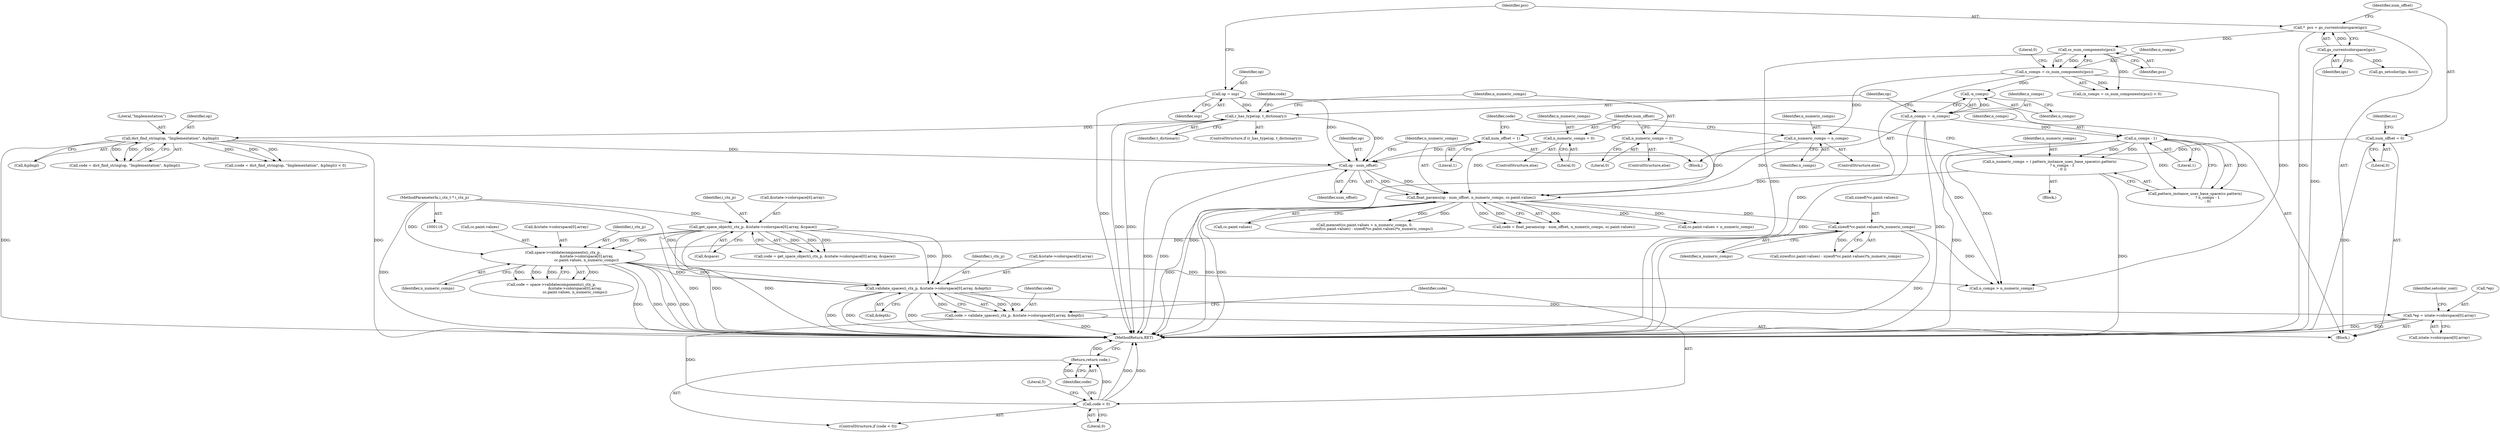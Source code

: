 digraph "0_ghostscript_b326a71659b7837d3acde954b18bda1a6f5e9498@array" {
"1000337" [label="(Call,validate_spaces(i_ctx_p, &istate->colorspace[0].array, &depth))"];
"1000290" [label="(Call,space->validatecomponents(i_ctx_p,\n                                         &istate->colorspace[0].array,\n                                         cc.paint.values, n_numeric_comps))"];
"1000265" [label="(Call,get_space_object(i_ctx_p, &istate->colorspace[0].array, &space))"];
"1000117" [label="(MethodParameterIn,i_ctx_t * i_ctx_p)"];
"1000254" [label="(Call,sizeof(*cc.paint.values)*n_numeric_comps)"];
"1000222" [label="(Call,float_params(op - num_offset, n_numeric_comps, cc.paint.values))"];
"1000223" [label="(Call,op - num_offset)"];
"1000167" [label="(Call,dict_find_string(op, \"Implementation\", &pImpl))"];
"1000157" [label="(Call,r_has_type(op, t_dictionary))"];
"1000120" [label="(Call,op = osp)"];
"1000213" [label="(Call,num_offset = 1)"];
"1000133" [label="(Call,num_offset = 0)"];
"1000194" [label="(Call,n_numeric_comps = ( pattern_instance_uses_base_space(cc.pattern)\n                      ? n_comps - 1\n                      : 0 ))"];
"1000201" [label="(Call,n_comps - 1)"];
"1000152" [label="(Call,n_comps = -n_comps)"];
"1000154" [label="(Call,-n_comps)"];
"1000146" [label="(Call,n_comps = cs_num_components(pcs))"];
"1000148" [label="(Call,cs_num_components(pcs))"];
"1000125" [label="(Call,*  pcs = gs_currentcolorspace(igs))"];
"1000127" [label="(Call,gs_currentcolorspace(igs))"];
"1000217" [label="(Call,n_numeric_comps = n_comps)"];
"1000206" [label="(Call,n_numeric_comps = 0)"];
"1000210" [label="(Call,n_numeric_comps = 0)"];
"1000335" [label="(Call,code = validate_spaces(i_ctx_p, &istate->colorspace[0].array, &depth))"];
"1000350" [label="(Call,code < 0)"];
"1000353" [label="(Return,return code;)"];
"1000386" [label="(Call,*ep = istate->colorspace[0].array)"];
"1000122" [label="(Identifier,osp)"];
"1000155" [label="(Identifier,n_comps)"];
"1000386" [label="(Call,*ep = istate->colorspace[0].array)"];
"1000216" [label="(ControlStructure,else)"];
"1000209" [label="(ControlStructure,else)"];
"1000336" [label="(Identifier,code)"];
"1000146" [label="(Call,n_comps = cs_num_components(pcs))"];
"1000133" [label="(Call,num_offset = 0)"];
"1000213" [label="(Call,num_offset = 1)"];
"1000196" [label="(Call,pattern_instance_uses_base_space(cc.pattern)\n                      ? n_comps - 1\n                      : 0)"];
"1000211" [label="(Identifier,n_numeric_comps)"];
"1000226" [label="(Identifier,n_numeric_comps)"];
"1000305" [label="(Identifier,n_numeric_comps)"];
"1000389" [label="(Call,istate->colorspace[0].array)"];
"1000118" [label="(Block,)"];
"1000291" [label="(Identifier,i_ctx_p)"];
"1000227" [label="(Call,cc.paint.values)"];
"1000158" [label="(Identifier,op)"];
"1000220" [label="(Call,code = float_params(op - num_offset, n_numeric_comps, cc.paint.values))"];
"1000262" [label="(Identifier,n_numeric_comps)"];
"1000255" [label="(Call,sizeof(*cc.paint.values))"];
"1000151" [label="(Block,)"];
"1000218" [label="(Identifier,n_numeric_comps)"];
"1000247" [label="(Call,sizeof(cc.paint.values) - sizeof(*cc.paint.values)*n_numeric_comps)"];
"1000208" [label="(Literal,0)"];
"1000323" [label="(Call,n_comps > n_numeric_comps)"];
"1000125" [label="(Call,*  pcs = gs_currentcolorspace(igs))"];
"1000239" [label="(Call,cc.paint.values + n_numeric_comps)"];
"1000353" [label="(Return,return code;)"];
"1000206" [label="(Call,n_numeric_comps = 0)"];
"1000179" [label="(Block,)"];
"1000120" [label="(Call,op = osp)"];
"1000169" [label="(Literal,\"Implementation\")"];
"1000350" [label="(Call,code < 0)"];
"1000288" [label="(Call,code = space->validatecomponents(i_ctx_p,\n                                         &istate->colorspace[0].array,\n                                         cc.paint.values, n_numeric_comps))"];
"1000263" [label="(Call,code = get_space_object(i_ctx_p, &istate->colorspace[0].array, &space))"];
"1000397" [label="(Identifier,setcolor_cont)"];
"1000167" [label="(Call,dict_find_string(op, \"Implementation\", &pImpl))"];
"1000203" [label="(Literal,1)"];
"1000356" [label="(Literal,5)"];
"1000337" [label="(Call,validate_spaces(i_ctx_p, &istate->colorspace[0].array, &depth))"];
"1000347" [label="(Call,&depth)"];
"1000339" [label="(Call,&istate->colorspace[0].array)"];
"1000349" [label="(ControlStructure,if (code < 0))"];
"1000153" [label="(Identifier,n_comps)"];
"1000225" [label="(Identifier,num_offset)"];
"1000212" [label="(Literal,0)"];
"1000127" [label="(Call,gs_currentcolorspace(igs))"];
"1000335" [label="(Call,code = validate_spaces(i_ctx_p, &istate->colorspace[0].array, &depth))"];
"1000215" [label="(Literal,1)"];
"1000147" [label="(Identifier,n_comps)"];
"1000152" [label="(Call,n_comps = -n_comps)"];
"1000141" [label="(Identifier,cc)"];
"1000148" [label="(Call,cs_num_components(pcs))"];
"1000224" [label="(Identifier,op)"];
"1000223" [label="(Call,op - num_offset)"];
"1000170" [label="(Call,&pImpl)"];
"1000128" [label="(Identifier,igs)"];
"1000205" [label="(ControlStructure,else)"];
"1000150" [label="(Literal,0)"];
"1000117" [label="(MethodParameterIn,i_ctx_t * i_ctx_p)"];
"1000214" [label="(Identifier,num_offset)"];
"1000195" [label="(Identifier,n_numeric_comps)"];
"1000351" [label="(Identifier,code)"];
"1000254" [label="(Call,sizeof(*cc.paint.values)*n_numeric_comps)"];
"1000219" [label="(Identifier,n_comps)"];
"1000165" [label="(Call,code = dict_find_string(op, \"Implementation\", &pImpl))"];
"1000316" [label="(Call,gs_setcolor(igs, &cc))"];
"1000156" [label="(ControlStructure,if (r_has_type(op, t_dictionary)))"];
"1000166" [label="(Identifier,code)"];
"1000134" [label="(Identifier,num_offset)"];
"1000221" [label="(Identifier,code)"];
"1000217" [label="(Call,n_numeric_comps = n_comps)"];
"1000202" [label="(Identifier,n_comps)"];
"1000300" [label="(Call,cc.paint.values)"];
"1000207" [label="(Identifier,n_numeric_comps)"];
"1000275" [label="(Call,&space)"];
"1000194" [label="(Call,n_numeric_comps = ( pattern_instance_uses_base_space(cc.pattern)\n                      ? n_comps - 1\n                      : 0 ))"];
"1000400" [label="(MethodReturn,RET)"];
"1000354" [label="(Identifier,code)"];
"1000387" [label="(Call,*ep)"];
"1000290" [label="(Call,space->validatecomponents(i_ctx_p,\n                                         &istate->colorspace[0].array,\n                                         cc.paint.values, n_numeric_comps))"];
"1000201" [label="(Call,n_comps - 1)"];
"1000338" [label="(Identifier,i_ctx_p)"];
"1000210" [label="(Call,n_numeric_comps = 0)"];
"1000238" [label="(Call,memset(cc.paint.values + n_numeric_comps, 0,\n            sizeof(cc.paint.values) - sizeof(*cc.paint.values)*n_numeric_comps))"];
"1000267" [label="(Call,&istate->colorspace[0].array)"];
"1000222" [label="(Call,float_params(op - num_offset, n_numeric_comps, cc.paint.values))"];
"1000352" [label="(Literal,0)"];
"1000157" [label="(Call,r_has_type(op, t_dictionary))"];
"1000121" [label="(Identifier,op)"];
"1000159" [label="(Identifier,t_dictionary)"];
"1000154" [label="(Call,-n_comps)"];
"1000292" [label="(Call,&istate->colorspace[0].array)"];
"1000149" [label="(Identifier,pcs)"];
"1000168" [label="(Identifier,op)"];
"1000135" [label="(Literal,0)"];
"1000164" [label="(Call,(code = dict_find_string(op, \"Implementation\", &pImpl)) < 0)"];
"1000265" [label="(Call,get_space_object(i_ctx_p, &istate->colorspace[0].array, &space))"];
"1000126" [label="(Identifier,pcs)"];
"1000145" [label="(Call,(n_comps = cs_num_components(pcs)) < 0)"];
"1000266" [label="(Identifier,i_ctx_p)"];
"1000337" -> "1000335"  [label="AST: "];
"1000337" -> "1000347"  [label="CFG: "];
"1000338" -> "1000337"  [label="AST: "];
"1000339" -> "1000337"  [label="AST: "];
"1000347" -> "1000337"  [label="AST: "];
"1000335" -> "1000337"  [label="CFG: "];
"1000337" -> "1000400"  [label="DDG: "];
"1000337" -> "1000400"  [label="DDG: "];
"1000337" -> "1000400"  [label="DDG: "];
"1000337" -> "1000335"  [label="DDG: "];
"1000337" -> "1000335"  [label="DDG: "];
"1000337" -> "1000335"  [label="DDG: "];
"1000290" -> "1000337"  [label="DDG: "];
"1000290" -> "1000337"  [label="DDG: "];
"1000265" -> "1000337"  [label="DDG: "];
"1000265" -> "1000337"  [label="DDG: "];
"1000117" -> "1000337"  [label="DDG: "];
"1000337" -> "1000386"  [label="DDG: "];
"1000290" -> "1000288"  [label="AST: "];
"1000290" -> "1000305"  [label="CFG: "];
"1000291" -> "1000290"  [label="AST: "];
"1000292" -> "1000290"  [label="AST: "];
"1000300" -> "1000290"  [label="AST: "];
"1000305" -> "1000290"  [label="AST: "];
"1000288" -> "1000290"  [label="CFG: "];
"1000290" -> "1000400"  [label="DDG: "];
"1000290" -> "1000400"  [label="DDG: "];
"1000290" -> "1000400"  [label="DDG: "];
"1000290" -> "1000400"  [label="DDG: "];
"1000290" -> "1000288"  [label="DDG: "];
"1000290" -> "1000288"  [label="DDG: "];
"1000290" -> "1000288"  [label="DDG: "];
"1000290" -> "1000288"  [label="DDG: "];
"1000265" -> "1000290"  [label="DDG: "];
"1000265" -> "1000290"  [label="DDG: "];
"1000117" -> "1000290"  [label="DDG: "];
"1000254" -> "1000290"  [label="DDG: "];
"1000290" -> "1000323"  [label="DDG: "];
"1000265" -> "1000263"  [label="AST: "];
"1000265" -> "1000275"  [label="CFG: "];
"1000266" -> "1000265"  [label="AST: "];
"1000267" -> "1000265"  [label="AST: "];
"1000275" -> "1000265"  [label="AST: "];
"1000263" -> "1000265"  [label="CFG: "];
"1000265" -> "1000400"  [label="DDG: "];
"1000265" -> "1000400"  [label="DDG: "];
"1000265" -> "1000400"  [label="DDG: "];
"1000265" -> "1000263"  [label="DDG: "];
"1000265" -> "1000263"  [label="DDG: "];
"1000265" -> "1000263"  [label="DDG: "];
"1000117" -> "1000265"  [label="DDG: "];
"1000117" -> "1000116"  [label="AST: "];
"1000117" -> "1000400"  [label="DDG: "];
"1000254" -> "1000247"  [label="AST: "];
"1000254" -> "1000262"  [label="CFG: "];
"1000255" -> "1000254"  [label="AST: "];
"1000262" -> "1000254"  [label="AST: "];
"1000247" -> "1000254"  [label="CFG: "];
"1000254" -> "1000400"  [label="DDG: "];
"1000254" -> "1000247"  [label="DDG: "];
"1000222" -> "1000254"  [label="DDG: "];
"1000254" -> "1000323"  [label="DDG: "];
"1000222" -> "1000220"  [label="AST: "];
"1000222" -> "1000227"  [label="CFG: "];
"1000223" -> "1000222"  [label="AST: "];
"1000226" -> "1000222"  [label="AST: "];
"1000227" -> "1000222"  [label="AST: "];
"1000220" -> "1000222"  [label="CFG: "];
"1000222" -> "1000400"  [label="DDG: "];
"1000222" -> "1000400"  [label="DDG: "];
"1000222" -> "1000400"  [label="DDG: "];
"1000222" -> "1000220"  [label="DDG: "];
"1000222" -> "1000220"  [label="DDG: "];
"1000222" -> "1000220"  [label="DDG: "];
"1000223" -> "1000222"  [label="DDG: "];
"1000223" -> "1000222"  [label="DDG: "];
"1000194" -> "1000222"  [label="DDG: "];
"1000217" -> "1000222"  [label="DDG: "];
"1000206" -> "1000222"  [label="DDG: "];
"1000210" -> "1000222"  [label="DDG: "];
"1000222" -> "1000238"  [label="DDG: "];
"1000222" -> "1000238"  [label="DDG: "];
"1000222" -> "1000239"  [label="DDG: "];
"1000222" -> "1000239"  [label="DDG: "];
"1000223" -> "1000225"  [label="CFG: "];
"1000224" -> "1000223"  [label="AST: "];
"1000225" -> "1000223"  [label="AST: "];
"1000226" -> "1000223"  [label="CFG: "];
"1000223" -> "1000400"  [label="DDG: "];
"1000223" -> "1000400"  [label="DDG: "];
"1000167" -> "1000223"  [label="DDG: "];
"1000157" -> "1000223"  [label="DDG: "];
"1000120" -> "1000223"  [label="DDG: "];
"1000213" -> "1000223"  [label="DDG: "];
"1000133" -> "1000223"  [label="DDG: "];
"1000167" -> "1000165"  [label="AST: "];
"1000167" -> "1000170"  [label="CFG: "];
"1000168" -> "1000167"  [label="AST: "];
"1000169" -> "1000167"  [label="AST: "];
"1000170" -> "1000167"  [label="AST: "];
"1000165" -> "1000167"  [label="CFG: "];
"1000167" -> "1000400"  [label="DDG: "];
"1000167" -> "1000400"  [label="DDG: "];
"1000167" -> "1000164"  [label="DDG: "];
"1000167" -> "1000164"  [label="DDG: "];
"1000167" -> "1000164"  [label="DDG: "];
"1000167" -> "1000165"  [label="DDG: "];
"1000167" -> "1000165"  [label="DDG: "];
"1000167" -> "1000165"  [label="DDG: "];
"1000157" -> "1000167"  [label="DDG: "];
"1000157" -> "1000156"  [label="AST: "];
"1000157" -> "1000159"  [label="CFG: "];
"1000158" -> "1000157"  [label="AST: "];
"1000159" -> "1000157"  [label="AST: "];
"1000166" -> "1000157"  [label="CFG: "];
"1000211" -> "1000157"  [label="CFG: "];
"1000157" -> "1000400"  [label="DDG: "];
"1000157" -> "1000400"  [label="DDG: "];
"1000120" -> "1000157"  [label="DDG: "];
"1000120" -> "1000118"  [label="AST: "];
"1000120" -> "1000122"  [label="CFG: "];
"1000121" -> "1000120"  [label="AST: "];
"1000122" -> "1000120"  [label="AST: "];
"1000126" -> "1000120"  [label="CFG: "];
"1000120" -> "1000400"  [label="DDG: "];
"1000213" -> "1000151"  [label="AST: "];
"1000213" -> "1000215"  [label="CFG: "];
"1000214" -> "1000213"  [label="AST: "];
"1000215" -> "1000213"  [label="AST: "];
"1000221" -> "1000213"  [label="CFG: "];
"1000133" -> "1000118"  [label="AST: "];
"1000133" -> "1000135"  [label="CFG: "];
"1000134" -> "1000133"  [label="AST: "];
"1000135" -> "1000133"  [label="AST: "];
"1000141" -> "1000133"  [label="CFG: "];
"1000133" -> "1000400"  [label="DDG: "];
"1000194" -> "1000179"  [label="AST: "];
"1000194" -> "1000196"  [label="CFG: "];
"1000195" -> "1000194"  [label="AST: "];
"1000196" -> "1000194"  [label="AST: "];
"1000214" -> "1000194"  [label="CFG: "];
"1000194" -> "1000400"  [label="DDG: "];
"1000201" -> "1000194"  [label="DDG: "];
"1000201" -> "1000194"  [label="DDG: "];
"1000201" -> "1000196"  [label="AST: "];
"1000201" -> "1000203"  [label="CFG: "];
"1000202" -> "1000201"  [label="AST: "];
"1000203" -> "1000201"  [label="AST: "];
"1000196" -> "1000201"  [label="CFG: "];
"1000201" -> "1000400"  [label="DDG: "];
"1000201" -> "1000196"  [label="DDG: "];
"1000201" -> "1000196"  [label="DDG: "];
"1000152" -> "1000201"  [label="DDG: "];
"1000201" -> "1000323"  [label="DDG: "];
"1000152" -> "1000151"  [label="AST: "];
"1000152" -> "1000154"  [label="CFG: "];
"1000153" -> "1000152"  [label="AST: "];
"1000154" -> "1000152"  [label="AST: "];
"1000158" -> "1000152"  [label="CFG: "];
"1000152" -> "1000400"  [label="DDG: "];
"1000152" -> "1000400"  [label="DDG: "];
"1000154" -> "1000152"  [label="DDG: "];
"1000152" -> "1000323"  [label="DDG: "];
"1000154" -> "1000155"  [label="CFG: "];
"1000155" -> "1000154"  [label="AST: "];
"1000146" -> "1000154"  [label="DDG: "];
"1000146" -> "1000145"  [label="AST: "];
"1000146" -> "1000148"  [label="CFG: "];
"1000147" -> "1000146"  [label="AST: "];
"1000148" -> "1000146"  [label="AST: "];
"1000150" -> "1000146"  [label="CFG: "];
"1000146" -> "1000400"  [label="DDG: "];
"1000146" -> "1000145"  [label="DDG: "];
"1000148" -> "1000146"  [label="DDG: "];
"1000146" -> "1000217"  [label="DDG: "];
"1000146" -> "1000323"  [label="DDG: "];
"1000148" -> "1000149"  [label="CFG: "];
"1000149" -> "1000148"  [label="AST: "];
"1000148" -> "1000400"  [label="DDG: "];
"1000148" -> "1000145"  [label="DDG: "];
"1000125" -> "1000148"  [label="DDG: "];
"1000125" -> "1000118"  [label="AST: "];
"1000125" -> "1000127"  [label="CFG: "];
"1000126" -> "1000125"  [label="AST: "];
"1000127" -> "1000125"  [label="AST: "];
"1000134" -> "1000125"  [label="CFG: "];
"1000125" -> "1000400"  [label="DDG: "];
"1000127" -> "1000125"  [label="DDG: "];
"1000127" -> "1000128"  [label="CFG: "];
"1000128" -> "1000127"  [label="AST: "];
"1000127" -> "1000400"  [label="DDG: "];
"1000127" -> "1000316"  [label="DDG: "];
"1000217" -> "1000216"  [label="AST: "];
"1000217" -> "1000219"  [label="CFG: "];
"1000218" -> "1000217"  [label="AST: "];
"1000219" -> "1000217"  [label="AST: "];
"1000221" -> "1000217"  [label="CFG: "];
"1000217" -> "1000400"  [label="DDG: "];
"1000206" -> "1000205"  [label="AST: "];
"1000206" -> "1000208"  [label="CFG: "];
"1000207" -> "1000206"  [label="AST: "];
"1000208" -> "1000206"  [label="AST: "];
"1000214" -> "1000206"  [label="CFG: "];
"1000210" -> "1000209"  [label="AST: "];
"1000210" -> "1000212"  [label="CFG: "];
"1000211" -> "1000210"  [label="AST: "];
"1000212" -> "1000210"  [label="AST: "];
"1000214" -> "1000210"  [label="CFG: "];
"1000335" -> "1000118"  [label="AST: "];
"1000336" -> "1000335"  [label="AST: "];
"1000351" -> "1000335"  [label="CFG: "];
"1000335" -> "1000400"  [label="DDG: "];
"1000335" -> "1000350"  [label="DDG: "];
"1000350" -> "1000349"  [label="AST: "];
"1000350" -> "1000352"  [label="CFG: "];
"1000351" -> "1000350"  [label="AST: "];
"1000352" -> "1000350"  [label="AST: "];
"1000354" -> "1000350"  [label="CFG: "];
"1000356" -> "1000350"  [label="CFG: "];
"1000350" -> "1000400"  [label="DDG: "];
"1000350" -> "1000400"  [label="DDG: "];
"1000350" -> "1000353"  [label="DDG: "];
"1000353" -> "1000349"  [label="AST: "];
"1000353" -> "1000354"  [label="CFG: "];
"1000354" -> "1000353"  [label="AST: "];
"1000400" -> "1000353"  [label="CFG: "];
"1000353" -> "1000400"  [label="DDG: "];
"1000354" -> "1000353"  [label="DDG: "];
"1000386" -> "1000118"  [label="AST: "];
"1000386" -> "1000389"  [label="CFG: "];
"1000387" -> "1000386"  [label="AST: "];
"1000389" -> "1000386"  [label="AST: "];
"1000397" -> "1000386"  [label="CFG: "];
"1000386" -> "1000400"  [label="DDG: "];
"1000386" -> "1000400"  [label="DDG: "];
}
